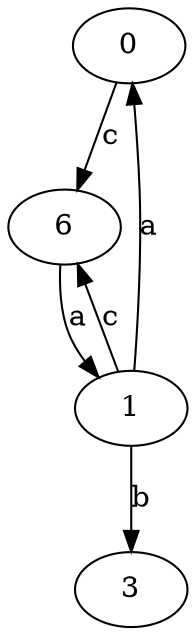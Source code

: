 strict digraph  {
0;
1;
3;
6;
0 -> 6  [label=c];
1 -> 0  [label=a];
1 -> 3  [label=b];
1 -> 6  [label=c];
6 -> 1  [label=a];
}
